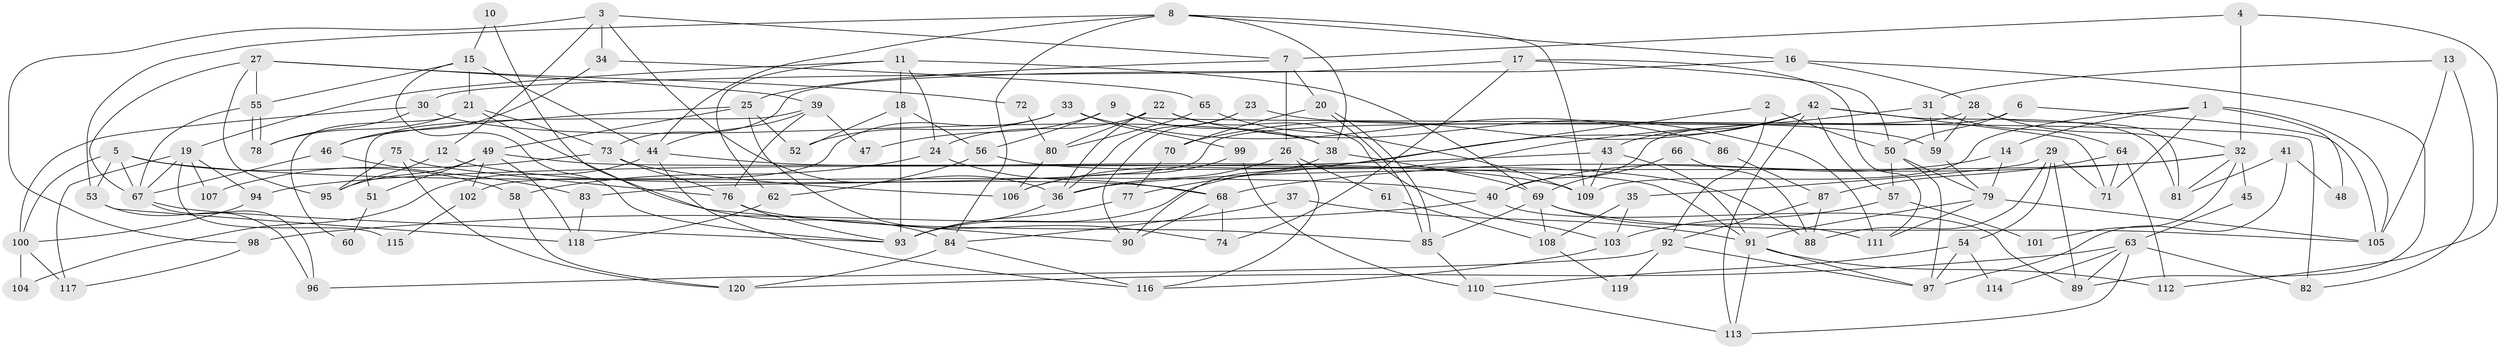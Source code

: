 // coarse degree distribution, {5: 0.19047619047619047, 3: 0.16666666666666666, 6: 0.08333333333333333, 8: 0.08333333333333333, 7: 0.10714285714285714, 4: 0.17857142857142858, 2: 0.14285714285714285, 10: 0.011904761904761904, 9: 0.03571428571428571}
// Generated by graph-tools (version 1.1) at 2025/52/02/27/25 19:52:08]
// undirected, 120 vertices, 240 edges
graph export_dot {
graph [start="1"]
  node [color=gray90,style=filled];
  1;
  2;
  3;
  4;
  5;
  6;
  7;
  8;
  9;
  10;
  11;
  12;
  13;
  14;
  15;
  16;
  17;
  18;
  19;
  20;
  21;
  22;
  23;
  24;
  25;
  26;
  27;
  28;
  29;
  30;
  31;
  32;
  33;
  34;
  35;
  36;
  37;
  38;
  39;
  40;
  41;
  42;
  43;
  44;
  45;
  46;
  47;
  48;
  49;
  50;
  51;
  52;
  53;
  54;
  55;
  56;
  57;
  58;
  59;
  60;
  61;
  62;
  63;
  64;
  65;
  66;
  67;
  68;
  69;
  70;
  71;
  72;
  73;
  74;
  75;
  76;
  77;
  78;
  79;
  80;
  81;
  82;
  83;
  84;
  85;
  86;
  87;
  88;
  89;
  90;
  91;
  92;
  93;
  94;
  95;
  96;
  97;
  98;
  99;
  100;
  101;
  102;
  103;
  104;
  105;
  106;
  107;
  108;
  109;
  110;
  111;
  112;
  113;
  114;
  115;
  116;
  117;
  118;
  119;
  120;
  1 -- 109;
  1 -- 105;
  1 -- 14;
  1 -- 48;
  1 -- 71;
  2 -- 50;
  2 -- 92;
  2 -- 77;
  3 -- 36;
  3 -- 7;
  3 -- 12;
  3 -- 34;
  3 -- 98;
  4 -- 7;
  4 -- 32;
  4 -- 112;
  5 -- 53;
  5 -- 40;
  5 -- 58;
  5 -- 67;
  5 -- 100;
  6 -- 40;
  6 -- 50;
  6 -- 105;
  7 -- 26;
  7 -- 25;
  7 -- 20;
  8 -- 38;
  8 -- 44;
  8 -- 16;
  8 -- 53;
  8 -- 84;
  8 -- 109;
  9 -- 82;
  9 -- 56;
  9 -- 38;
  9 -- 47;
  10 -- 15;
  10 -- 84;
  11 -- 18;
  11 -- 69;
  11 -- 19;
  11 -- 24;
  11 -- 62;
  12 -- 68;
  12 -- 95;
  13 -- 105;
  13 -- 31;
  13 -- 82;
  14 -- 79;
  14 -- 40;
  15 -- 21;
  15 -- 55;
  15 -- 44;
  15 -- 93;
  16 -- 89;
  16 -- 28;
  16 -- 73;
  17 -- 30;
  17 -- 111;
  17 -- 50;
  17 -- 74;
  18 -- 93;
  18 -- 56;
  18 -- 52;
  19 -- 67;
  19 -- 94;
  19 -- 107;
  19 -- 115;
  19 -- 117;
  20 -- 85;
  20 -- 85;
  20 -- 70;
  21 -- 73;
  21 -- 78;
  21 -- 60;
  21 -- 90;
  22 -- 80;
  22 -- 24;
  22 -- 36;
  22 -- 103;
  22 -- 111;
  23 -- 59;
  23 -- 90;
  23 -- 36;
  24 -- 58;
  24 -- 68;
  25 -- 74;
  25 -- 49;
  25 -- 46;
  25 -- 52;
  26 -- 116;
  26 -- 36;
  26 -- 61;
  27 -- 55;
  27 -- 67;
  27 -- 39;
  27 -- 72;
  27 -- 95;
  28 -- 81;
  28 -- 32;
  28 -- 59;
  28 -- 83;
  29 -- 71;
  29 -- 89;
  29 -- 35;
  29 -- 54;
  29 -- 88;
  30 -- 100;
  30 -- 38;
  30 -- 78;
  31 -- 93;
  31 -- 59;
  31 -- 64;
  32 -- 36;
  32 -- 45;
  32 -- 68;
  32 -- 81;
  32 -- 101;
  33 -- 99;
  33 -- 52;
  33 -- 86;
  33 -- 102;
  34 -- 46;
  34 -- 65;
  35 -- 103;
  35 -- 108;
  36 -- 93;
  37 -- 84;
  37 -- 91;
  38 -- 90;
  38 -- 69;
  39 -- 76;
  39 -- 44;
  39 -- 47;
  39 -- 51;
  40 -- 98;
  40 -- 89;
  41 -- 81;
  41 -- 97;
  41 -- 48;
  42 -- 43;
  42 -- 70;
  42 -- 57;
  42 -- 71;
  42 -- 81;
  42 -- 106;
  42 -- 113;
  43 -- 91;
  43 -- 109;
  43 -- 94;
  44 -- 104;
  44 -- 109;
  44 -- 116;
  45 -- 63;
  46 -- 67;
  46 -- 83;
  49 -- 95;
  49 -- 91;
  49 -- 51;
  49 -- 102;
  49 -- 118;
  50 -- 79;
  50 -- 57;
  50 -- 97;
  51 -- 60;
  53 -- 118;
  53 -- 96;
  54 -- 110;
  54 -- 97;
  54 -- 114;
  55 -- 67;
  55 -- 78;
  55 -- 78;
  56 -- 62;
  56 -- 88;
  57 -- 101;
  57 -- 103;
  58 -- 120;
  59 -- 79;
  61 -- 108;
  62 -- 118;
  63 -- 113;
  63 -- 120;
  63 -- 82;
  63 -- 89;
  63 -- 114;
  64 -- 71;
  64 -- 87;
  64 -- 112;
  65 -- 109;
  65 -- 80;
  66 -- 88;
  66 -- 69;
  67 -- 93;
  67 -- 96;
  68 -- 74;
  68 -- 90;
  69 -- 111;
  69 -- 85;
  69 -- 105;
  69 -- 108;
  70 -- 77;
  72 -- 80;
  73 -- 76;
  73 -- 106;
  73 -- 107;
  75 -- 76;
  75 -- 95;
  75 -- 120;
  76 -- 85;
  76 -- 93;
  77 -- 93;
  79 -- 91;
  79 -- 105;
  79 -- 111;
  80 -- 106;
  83 -- 118;
  84 -- 116;
  84 -- 120;
  85 -- 110;
  86 -- 87;
  87 -- 92;
  87 -- 88;
  91 -- 97;
  91 -- 112;
  91 -- 113;
  92 -- 96;
  92 -- 97;
  92 -- 119;
  94 -- 100;
  98 -- 117;
  99 -- 106;
  99 -- 110;
  100 -- 104;
  100 -- 117;
  102 -- 115;
  103 -- 116;
  108 -- 119;
  110 -- 113;
}
